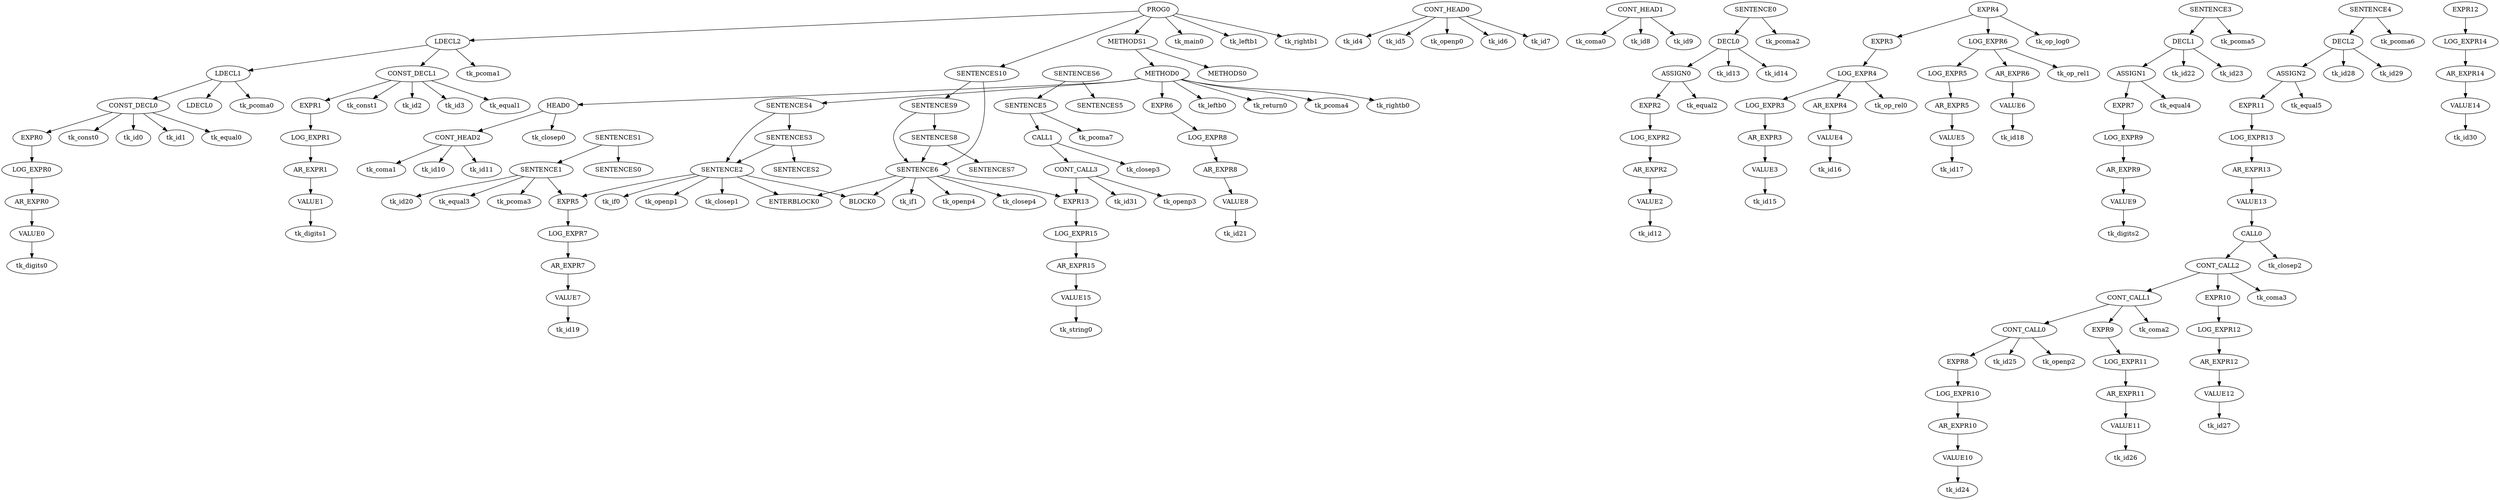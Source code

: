 digraph DERIVATION_TREE {VALUE0 -> tk_digits0
AR_EXPR0 -> VALUE0
LOG_EXPR0 -> AR_EXPR0
EXPR0 -> LOG_EXPR0
CONST_DECL0 -> tk_const0
CONST_DECL0 -> tk_id0
CONST_DECL0 -> tk_id1
CONST_DECL0 -> tk_equal0
CONST_DECL0 -> EXPR0
LDECL1 -> LDECL0
LDECL1 -> CONST_DECL0
LDECL1 -> tk_pcoma0
VALUE1 -> tk_digits1
AR_EXPR1 -> VALUE1
LOG_EXPR1 -> AR_EXPR1
EXPR1 -> LOG_EXPR1
CONST_DECL1 -> tk_const1
CONST_DECL1 -> tk_id2
CONST_DECL1 -> tk_id3
CONST_DECL1 -> tk_equal1
CONST_DECL1 -> EXPR1
LDECL2 -> LDECL1
LDECL2 -> CONST_DECL1
LDECL2 -> tk_pcoma1
CONT_HEAD0 -> tk_id4
CONT_HEAD0 -> tk_id5
CONT_HEAD0 -> tk_openp0
CONT_HEAD0 -> tk_id6
CONT_HEAD0 -> tk_id7
CONT_HEAD1 -> tk_coma0
CONT_HEAD1 -> tk_id8
CONT_HEAD1 -> tk_id9
CONT_HEAD2 -> tk_coma1
CONT_HEAD2 -> tk_id10
CONT_HEAD2 -> tk_id11
HEAD0 -> CONT_HEAD2
HEAD0 -> tk_closep0
VALUE2 -> tk_id12
AR_EXPR2 -> VALUE2
LOG_EXPR2 -> AR_EXPR2
EXPR2 -> LOG_EXPR2
ASSIGN0 -> tk_equal2
ASSIGN0 -> EXPR2
DECL0 -> tk_id13
DECL0 -> tk_id14
DECL0 -> ASSIGN0
SENTENCE0 -> DECL0
SENTENCE0 -> tk_pcoma2
VALUE3 -> tk_id15
AR_EXPR3 -> VALUE3
LOG_EXPR3 -> AR_EXPR3
VALUE4 -> tk_id16
AR_EXPR4 -> VALUE4
LOG_EXPR4 -> LOG_EXPR3
LOG_EXPR4 -> tk_op_rel0
LOG_EXPR4 -> AR_EXPR4
EXPR3 -> LOG_EXPR4
VALUE5 -> tk_id17
AR_EXPR5 -> VALUE5
LOG_EXPR5 -> AR_EXPR5
VALUE6 -> tk_id18
AR_EXPR6 -> VALUE6
LOG_EXPR6 -> LOG_EXPR5
LOG_EXPR6 -> tk_op_rel1
LOG_EXPR6 -> AR_EXPR6
EXPR4 -> EXPR3
EXPR4 -> tk_op_log0
EXPR4 -> LOG_EXPR6
VALUE7 -> tk_id19
AR_EXPR7 -> VALUE7
LOG_EXPR7 -> AR_EXPR7
EXPR5 -> LOG_EXPR7
SENTENCE1 -> tk_id20
SENTENCE1 -> tk_equal3
SENTENCE1 -> EXPR5
SENTENCE1 -> tk_pcoma3
SENTENCES1 -> SENTENCE1
SENTENCES1 -> SENTENCES0
SENTENCE2 -> tk_if0
SENTENCE2 -> tk_openp1
SENTENCE2 -> EXPR5
SENTENCE2 -> tk_closep1
SENTENCE2 -> ENTERBLOCK0
SENTENCE2 -> BLOCK0
SENTENCES3 -> SENTENCE2
SENTENCES3 -> SENTENCES2
SENTENCES4 -> SENTENCE2
SENTENCES4 -> SENTENCES3
VALUE8 -> tk_id21
AR_EXPR8 -> VALUE8
LOG_EXPR8 -> AR_EXPR8
EXPR6 -> LOG_EXPR8
METHOD0 -> HEAD0
METHOD0 -> tk_leftb0
METHOD0 -> SENTENCES4
METHOD0 -> tk_return0
METHOD0 -> EXPR6
METHOD0 -> tk_pcoma4
METHOD0 -> tk_rightb0
METHODS1 -> METHOD0
METHODS1 -> METHODS0
VALUE9 -> tk_digits2
AR_EXPR9 -> VALUE9
LOG_EXPR9 -> AR_EXPR9
EXPR7 -> LOG_EXPR9
ASSIGN1 -> tk_equal4
ASSIGN1 -> EXPR7
DECL1 -> tk_id22
DECL1 -> tk_id23
DECL1 -> ASSIGN1
SENTENCE3 -> DECL1
SENTENCE3 -> tk_pcoma5
VALUE10 -> tk_id24
AR_EXPR10 -> VALUE10
LOG_EXPR10 -> AR_EXPR10
EXPR8 -> LOG_EXPR10
CONT_CALL0 -> tk_id25
CONT_CALL0 -> tk_openp2
CONT_CALL0 -> EXPR8
VALUE11 -> tk_id26
AR_EXPR11 -> VALUE11
LOG_EXPR11 -> AR_EXPR11
EXPR9 -> LOG_EXPR11
CONT_CALL1 -> CONT_CALL0
CONT_CALL1 -> tk_coma2
CONT_CALL1 -> EXPR9
VALUE12 -> tk_id27
AR_EXPR12 -> VALUE12
LOG_EXPR12 -> AR_EXPR12
EXPR10 -> LOG_EXPR12
CONT_CALL2 -> CONT_CALL1
CONT_CALL2 -> tk_coma3
CONT_CALL2 -> EXPR10
CALL0 -> CONT_CALL2
CALL0 -> tk_closep2
VALUE13 -> CALL0
AR_EXPR13 -> VALUE13
LOG_EXPR13 -> AR_EXPR13
EXPR11 -> LOG_EXPR13
ASSIGN2 -> tk_equal5
ASSIGN2 -> EXPR11
DECL2 -> tk_id28
DECL2 -> tk_id29
DECL2 -> ASSIGN2
SENTENCE4 -> DECL2
SENTENCE4 -> tk_pcoma6
VALUE14 -> tk_id30
AR_EXPR14 -> VALUE14
LOG_EXPR14 -> AR_EXPR14
EXPR12 -> LOG_EXPR14
VALUE15 -> tk_string0
AR_EXPR15 -> VALUE15
LOG_EXPR15 -> AR_EXPR15
EXPR13 -> LOG_EXPR15
CONT_CALL3 -> tk_id31
CONT_CALL3 -> tk_openp3
CONT_CALL3 -> EXPR13
CALL1 -> CONT_CALL3
CALL1 -> tk_closep3
SENTENCE5 -> CALL1
SENTENCE5 -> tk_pcoma7
SENTENCES6 -> SENTENCE5
SENTENCES6 -> SENTENCES5
SENTENCE6 -> tk_if1
SENTENCE6 -> tk_openp4
SENTENCE6 -> EXPR13
SENTENCE6 -> tk_closep4
SENTENCE6 -> ENTERBLOCK0
SENTENCE6 -> BLOCK0
SENTENCES8 -> SENTENCE6
SENTENCES8 -> SENTENCES7
SENTENCES9 -> SENTENCE6
SENTENCES9 -> SENTENCES8
SENTENCES10 -> SENTENCE6
SENTENCES10 -> SENTENCES9
PROG0 -> LDECL2
PROG0 -> METHODS1
PROG0 -> tk_main0
PROG0 -> tk_leftb1
PROG0 -> SENTENCES10
PROG0 -> tk_rightb1

}